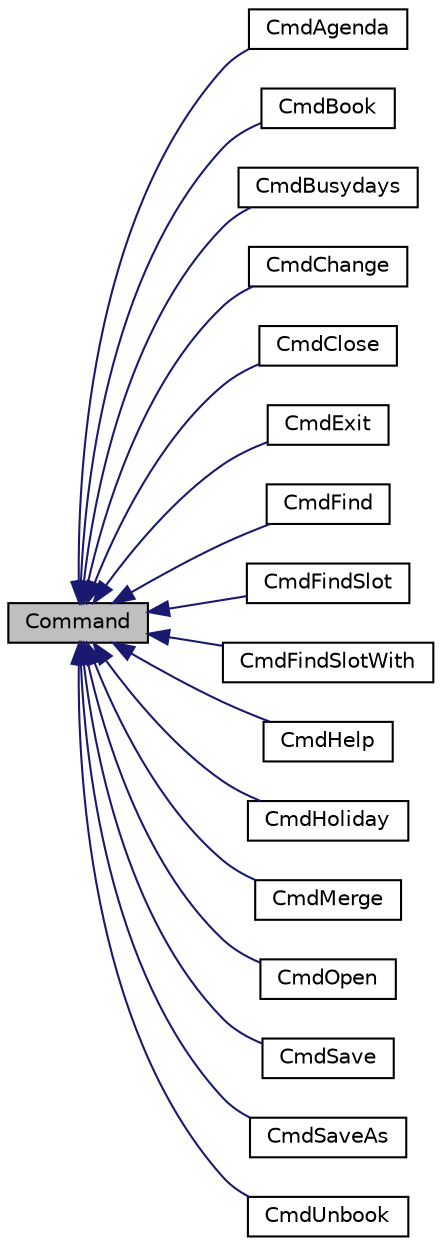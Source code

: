 digraph "Command"
{
  edge [fontname="Helvetica",fontsize="10",labelfontname="Helvetica",labelfontsize="10"];
  node [fontname="Helvetica",fontsize="10",shape=record];
  rankdir="LR";
  Node0 [label="Command",height=0.2,width=0.4,color="black", fillcolor="grey75", style="filled", fontcolor="black"];
  Node0 -> Node1 [dir="back",color="midnightblue",fontsize="10",style="solid",fontname="Helvetica"];
  Node1 [label="CmdAgenda",height=0.2,width=0.4,color="black", fillcolor="white", style="filled",URL="$classCmdAgenda.html"];
  Node0 -> Node2 [dir="back",color="midnightblue",fontsize="10",style="solid",fontname="Helvetica"];
  Node2 [label="CmdBook",height=0.2,width=0.4,color="black", fillcolor="white", style="filled",URL="$classCmdBook.html"];
  Node0 -> Node3 [dir="back",color="midnightblue",fontsize="10",style="solid",fontname="Helvetica"];
  Node3 [label="CmdBusydays",height=0.2,width=0.4,color="black", fillcolor="white", style="filled",URL="$classCmdBusydays.html"];
  Node0 -> Node4 [dir="back",color="midnightblue",fontsize="10",style="solid",fontname="Helvetica"];
  Node4 [label="CmdChange",height=0.2,width=0.4,color="black", fillcolor="white", style="filled",URL="$classCmdChange.html"];
  Node0 -> Node5 [dir="back",color="midnightblue",fontsize="10",style="solid",fontname="Helvetica"];
  Node5 [label="CmdClose",height=0.2,width=0.4,color="black", fillcolor="white", style="filled",URL="$classCmdClose.html"];
  Node0 -> Node6 [dir="back",color="midnightblue",fontsize="10",style="solid",fontname="Helvetica"];
  Node6 [label="CmdExit",height=0.2,width=0.4,color="black", fillcolor="white", style="filled",URL="$classCmdExit.html"];
  Node0 -> Node7 [dir="back",color="midnightblue",fontsize="10",style="solid",fontname="Helvetica"];
  Node7 [label="CmdFind",height=0.2,width=0.4,color="black", fillcolor="white", style="filled",URL="$classCmdFind.html"];
  Node0 -> Node8 [dir="back",color="midnightblue",fontsize="10",style="solid",fontname="Helvetica"];
  Node8 [label="CmdFindSlot",height=0.2,width=0.4,color="black", fillcolor="white", style="filled",URL="$classCmdFindSlot.html"];
  Node0 -> Node9 [dir="back",color="midnightblue",fontsize="10",style="solid",fontname="Helvetica"];
  Node9 [label="CmdFindSlotWith",height=0.2,width=0.4,color="black", fillcolor="white", style="filled",URL="$classCmdFindSlotWith.html"];
  Node0 -> Node10 [dir="back",color="midnightblue",fontsize="10",style="solid",fontname="Helvetica"];
  Node10 [label="CmdHelp",height=0.2,width=0.4,color="black", fillcolor="white", style="filled",URL="$classCmdHelp.html"];
  Node0 -> Node11 [dir="back",color="midnightblue",fontsize="10",style="solid",fontname="Helvetica"];
  Node11 [label="CmdHoliday",height=0.2,width=0.4,color="black", fillcolor="white", style="filled",URL="$classCmdHoliday.html"];
  Node0 -> Node12 [dir="back",color="midnightblue",fontsize="10",style="solid",fontname="Helvetica"];
  Node12 [label="CmdMerge",height=0.2,width=0.4,color="black", fillcolor="white", style="filled",URL="$classCmdMerge.html"];
  Node0 -> Node13 [dir="back",color="midnightblue",fontsize="10",style="solid",fontname="Helvetica"];
  Node13 [label="CmdOpen",height=0.2,width=0.4,color="black", fillcolor="white", style="filled",URL="$classCmdOpen.html"];
  Node0 -> Node14 [dir="back",color="midnightblue",fontsize="10",style="solid",fontname="Helvetica"];
  Node14 [label="CmdSave",height=0.2,width=0.4,color="black", fillcolor="white", style="filled",URL="$classCmdSave.html"];
  Node0 -> Node15 [dir="back",color="midnightblue",fontsize="10",style="solid",fontname="Helvetica"];
  Node15 [label="CmdSaveAs",height=0.2,width=0.4,color="black", fillcolor="white", style="filled",URL="$classCmdSaveAs.html"];
  Node0 -> Node16 [dir="back",color="midnightblue",fontsize="10",style="solid",fontname="Helvetica"];
  Node16 [label="CmdUnbook",height=0.2,width=0.4,color="black", fillcolor="white", style="filled",URL="$classCmdUnbook.html"];
}
